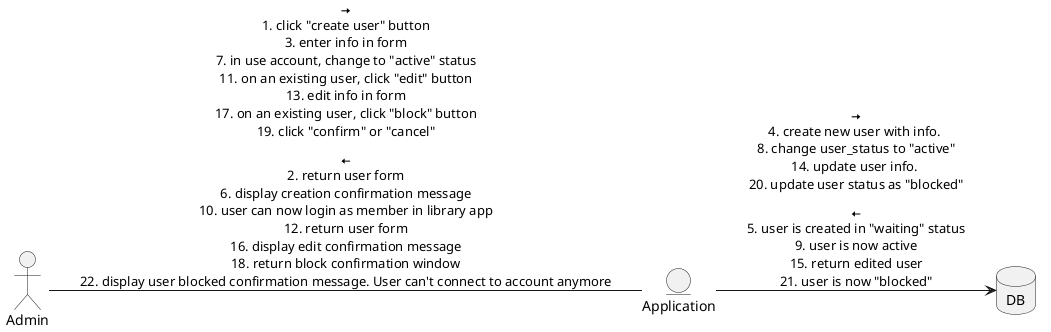 @startuml public_collaboration_user
left to right direction
actor Admin as ad
entity Application as app
database DB as db

ad -- (app): <&arrow-right>\n1. click "create user" button\n3. enter info in form\n7. in use account, change to "active" status\n11. on an existing user, click "edit" button\n13. edit info in form\n17. on an existing user, click "block" button\n19. click "confirm" or "cancel"\n\n<&arrow-left>\n2. return user form\n6. display creation confirmation message\n10. user can now login as member in library app\n12. return user form\n16. display edit confirmation message\n18. return block confirmation window\n22. display user blocked confirmation message. User can't connect to account anymore

app --> (db) : <&arrow-right>\n4. create new user with info. \n8. change user_status to "active"\n14. update user info. \n20. update user status as "blocked"\n\n<&arrow-left>\n5. user is created in "waiting" status\n9. user is now active\n15. return edited user\n21. user is now "blocked"
@enduml
